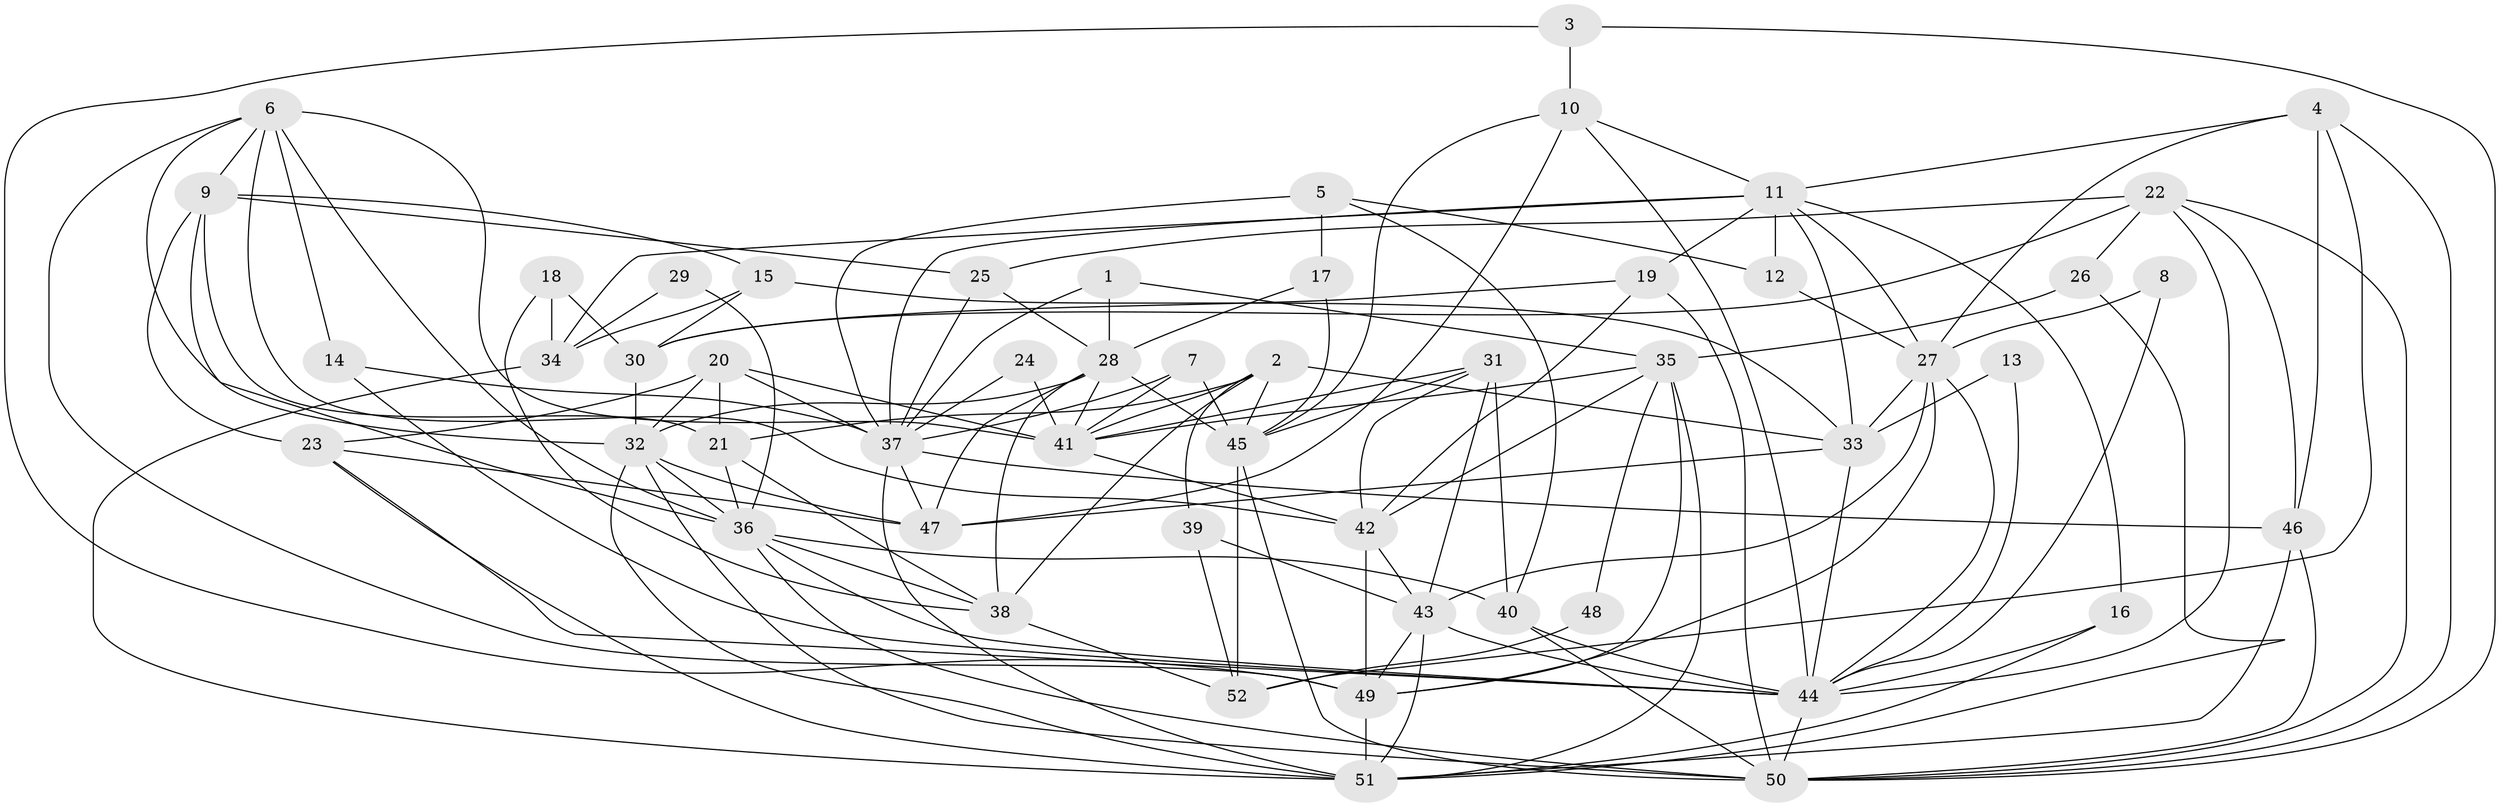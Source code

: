 // original degree distribution, {4: 0.2403846153846154, 3: 0.33653846153846156, 2: 0.10576923076923077, 7: 0.057692307692307696, 6: 0.11538461538461539, 5: 0.14423076923076922}
// Generated by graph-tools (version 1.1) at 2025/26/03/09/25 03:26:09]
// undirected, 52 vertices, 143 edges
graph export_dot {
graph [start="1"]
  node [color=gray90,style=filled];
  1;
  2;
  3;
  4;
  5;
  6;
  7;
  8;
  9;
  10;
  11;
  12;
  13;
  14;
  15;
  16;
  17;
  18;
  19;
  20;
  21;
  22;
  23;
  24;
  25;
  26;
  27;
  28;
  29;
  30;
  31;
  32;
  33;
  34;
  35;
  36;
  37;
  38;
  39;
  40;
  41;
  42;
  43;
  44;
  45;
  46;
  47;
  48;
  49;
  50;
  51;
  52;
  1 -- 28 [weight=1.0];
  1 -- 35 [weight=1.0];
  1 -- 37 [weight=1.0];
  2 -- 21 [weight=1.0];
  2 -- 33 [weight=1.0];
  2 -- 38 [weight=2.0];
  2 -- 39 [weight=1.0];
  2 -- 41 [weight=1.0];
  2 -- 45 [weight=1.0];
  3 -- 10 [weight=1.0];
  3 -- 49 [weight=1.0];
  3 -- 50 [weight=1.0];
  4 -- 11 [weight=1.0];
  4 -- 27 [weight=1.0];
  4 -- 46 [weight=1.0];
  4 -- 50 [weight=1.0];
  4 -- 52 [weight=1.0];
  5 -- 12 [weight=1.0];
  5 -- 17 [weight=1.0];
  5 -- 37 [weight=1.0];
  5 -- 40 [weight=1.0];
  6 -- 9 [weight=1.0];
  6 -- 14 [weight=1.0];
  6 -- 32 [weight=1.0];
  6 -- 36 [weight=1.0];
  6 -- 41 [weight=1.0];
  6 -- 42 [weight=1.0];
  6 -- 49 [weight=1.0];
  7 -- 37 [weight=1.0];
  7 -- 41 [weight=1.0];
  7 -- 45 [weight=1.0];
  8 -- 27 [weight=1.0];
  8 -- 44 [weight=1.0];
  9 -- 15 [weight=1.0];
  9 -- 21 [weight=1.0];
  9 -- 23 [weight=2.0];
  9 -- 25 [weight=1.0];
  9 -- 36 [weight=1.0];
  10 -- 11 [weight=1.0];
  10 -- 44 [weight=1.0];
  10 -- 45 [weight=1.0];
  10 -- 47 [weight=1.0];
  11 -- 12 [weight=1.0];
  11 -- 16 [weight=1.0];
  11 -- 19 [weight=1.0];
  11 -- 27 [weight=1.0];
  11 -- 33 [weight=1.0];
  11 -- 34 [weight=1.0];
  11 -- 37 [weight=1.0];
  12 -- 27 [weight=1.0];
  13 -- 33 [weight=1.0];
  13 -- 44 [weight=1.0];
  14 -- 37 [weight=1.0];
  14 -- 44 [weight=1.0];
  15 -- 30 [weight=1.0];
  15 -- 33 [weight=1.0];
  15 -- 34 [weight=1.0];
  16 -- 44 [weight=1.0];
  16 -- 51 [weight=1.0];
  17 -- 28 [weight=1.0];
  17 -- 45 [weight=1.0];
  18 -- 30 [weight=1.0];
  18 -- 34 [weight=1.0];
  18 -- 38 [weight=1.0];
  19 -- 30 [weight=2.0];
  19 -- 42 [weight=1.0];
  19 -- 50 [weight=1.0];
  20 -- 21 [weight=1.0];
  20 -- 23 [weight=1.0];
  20 -- 32 [weight=1.0];
  20 -- 37 [weight=1.0];
  20 -- 41 [weight=1.0];
  21 -- 36 [weight=2.0];
  21 -- 38 [weight=1.0];
  22 -- 25 [weight=1.0];
  22 -- 26 [weight=1.0];
  22 -- 30 [weight=1.0];
  22 -- 44 [weight=1.0];
  22 -- 46 [weight=1.0];
  22 -- 50 [weight=1.0];
  23 -- 44 [weight=2.0];
  23 -- 47 [weight=1.0];
  23 -- 51 [weight=1.0];
  24 -- 37 [weight=1.0];
  24 -- 41 [weight=1.0];
  25 -- 28 [weight=1.0];
  25 -- 37 [weight=1.0];
  26 -- 35 [weight=1.0];
  26 -- 51 [weight=1.0];
  27 -- 33 [weight=2.0];
  27 -- 43 [weight=1.0];
  27 -- 44 [weight=1.0];
  27 -- 49 [weight=1.0];
  28 -- 32 [weight=1.0];
  28 -- 38 [weight=1.0];
  28 -- 41 [weight=1.0];
  28 -- 45 [weight=1.0];
  28 -- 47 [weight=1.0];
  29 -- 34 [weight=1.0];
  29 -- 36 [weight=1.0];
  30 -- 32 [weight=1.0];
  31 -- 40 [weight=1.0];
  31 -- 41 [weight=1.0];
  31 -- 42 [weight=1.0];
  31 -- 43 [weight=1.0];
  31 -- 45 [weight=1.0];
  32 -- 36 [weight=1.0];
  32 -- 47 [weight=1.0];
  32 -- 50 [weight=1.0];
  32 -- 51 [weight=2.0];
  33 -- 44 [weight=1.0];
  33 -- 47 [weight=1.0];
  34 -- 51 [weight=1.0];
  35 -- 41 [weight=1.0];
  35 -- 42 [weight=1.0];
  35 -- 48 [weight=1.0];
  35 -- 49 [weight=1.0];
  35 -- 51 [weight=1.0];
  36 -- 38 [weight=1.0];
  36 -- 40 [weight=3.0];
  36 -- 44 [weight=1.0];
  36 -- 50 [weight=1.0];
  37 -- 46 [weight=2.0];
  37 -- 47 [weight=1.0];
  37 -- 51 [weight=1.0];
  38 -- 52 [weight=1.0];
  39 -- 43 [weight=1.0];
  39 -- 52 [weight=1.0];
  40 -- 44 [weight=1.0];
  40 -- 50 [weight=1.0];
  41 -- 42 [weight=2.0];
  42 -- 43 [weight=1.0];
  42 -- 49 [weight=1.0];
  43 -- 44 [weight=2.0];
  43 -- 49 [weight=1.0];
  43 -- 51 [weight=1.0];
  44 -- 50 [weight=1.0];
  45 -- 50 [weight=1.0];
  45 -- 52 [weight=1.0];
  46 -- 50 [weight=1.0];
  46 -- 51 [weight=1.0];
  48 -- 52 [weight=1.0];
  49 -- 51 [weight=1.0];
}
